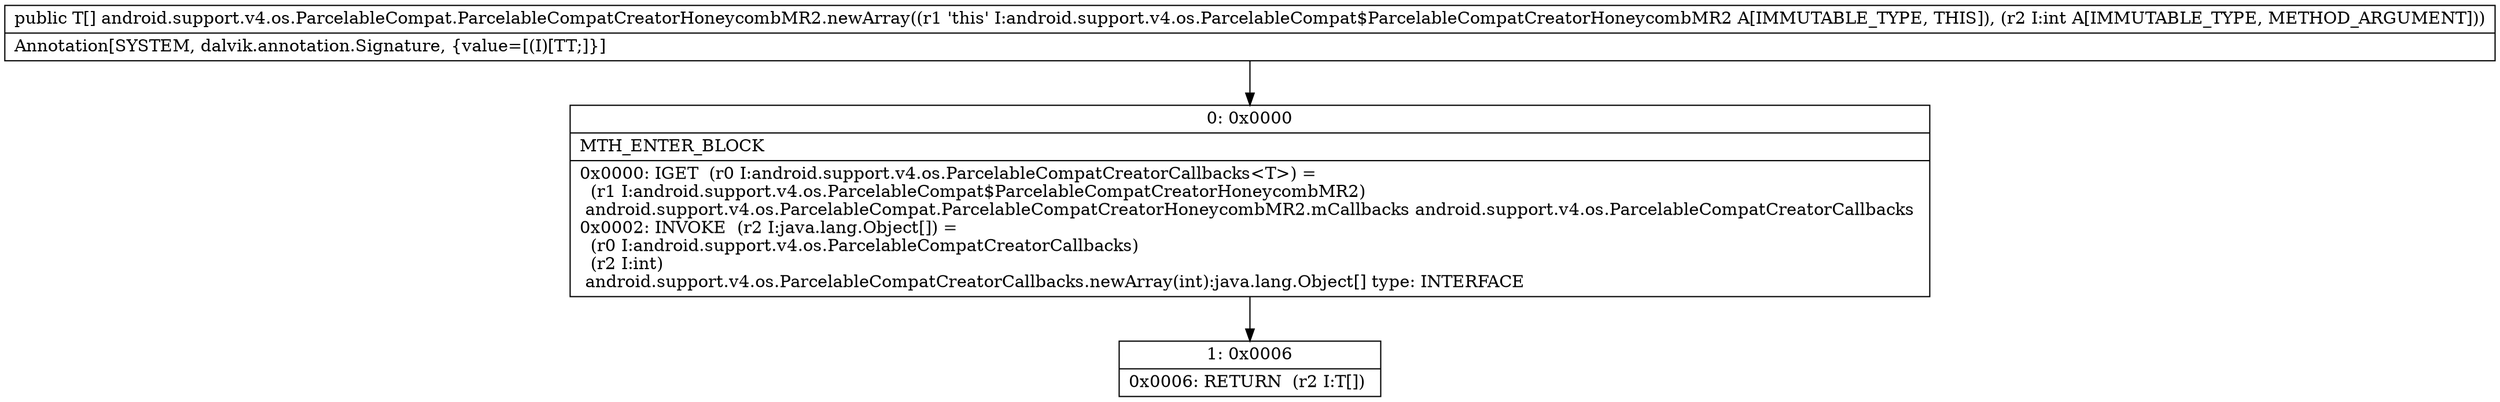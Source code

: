 digraph "CFG forandroid.support.v4.os.ParcelableCompat.ParcelableCompatCreatorHoneycombMR2.newArray(I)[Ljava\/lang\/Object;" {
Node_0 [shape=record,label="{0\:\ 0x0000|MTH_ENTER_BLOCK\l|0x0000: IGET  (r0 I:android.support.v4.os.ParcelableCompatCreatorCallbacks\<T\>) = \l  (r1 I:android.support.v4.os.ParcelableCompat$ParcelableCompatCreatorHoneycombMR2)\l android.support.v4.os.ParcelableCompat.ParcelableCompatCreatorHoneycombMR2.mCallbacks android.support.v4.os.ParcelableCompatCreatorCallbacks \l0x0002: INVOKE  (r2 I:java.lang.Object[]) = \l  (r0 I:android.support.v4.os.ParcelableCompatCreatorCallbacks)\l  (r2 I:int)\l android.support.v4.os.ParcelableCompatCreatorCallbacks.newArray(int):java.lang.Object[] type: INTERFACE \l}"];
Node_1 [shape=record,label="{1\:\ 0x0006|0x0006: RETURN  (r2 I:T[]) \l}"];
MethodNode[shape=record,label="{public T[] android.support.v4.os.ParcelableCompat.ParcelableCompatCreatorHoneycombMR2.newArray((r1 'this' I:android.support.v4.os.ParcelableCompat$ParcelableCompatCreatorHoneycombMR2 A[IMMUTABLE_TYPE, THIS]), (r2 I:int A[IMMUTABLE_TYPE, METHOD_ARGUMENT]))  | Annotation[SYSTEM, dalvik.annotation.Signature, \{value=[(I)[TT;]\}]\l}"];
MethodNode -> Node_0;
Node_0 -> Node_1;
}

